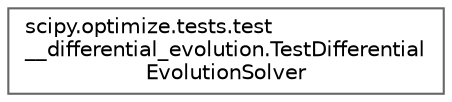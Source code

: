 digraph "Graphical Class Hierarchy"
{
 // LATEX_PDF_SIZE
  bgcolor="transparent";
  edge [fontname=Helvetica,fontsize=10,labelfontname=Helvetica,labelfontsize=10];
  node [fontname=Helvetica,fontsize=10,shape=box,height=0.2,width=0.4];
  rankdir="LR";
  Node0 [id="Node000000",label="scipy.optimize.tests.test\l__differential_evolution.TestDifferential\lEvolutionSolver",height=0.2,width=0.4,color="grey40", fillcolor="white", style="filled",URL="$d3/dde/classscipy_1_1optimize_1_1tests_1_1test____differential__evolution_1_1TestDifferentialEvolutionSolver.html",tooltip=" "];
}
